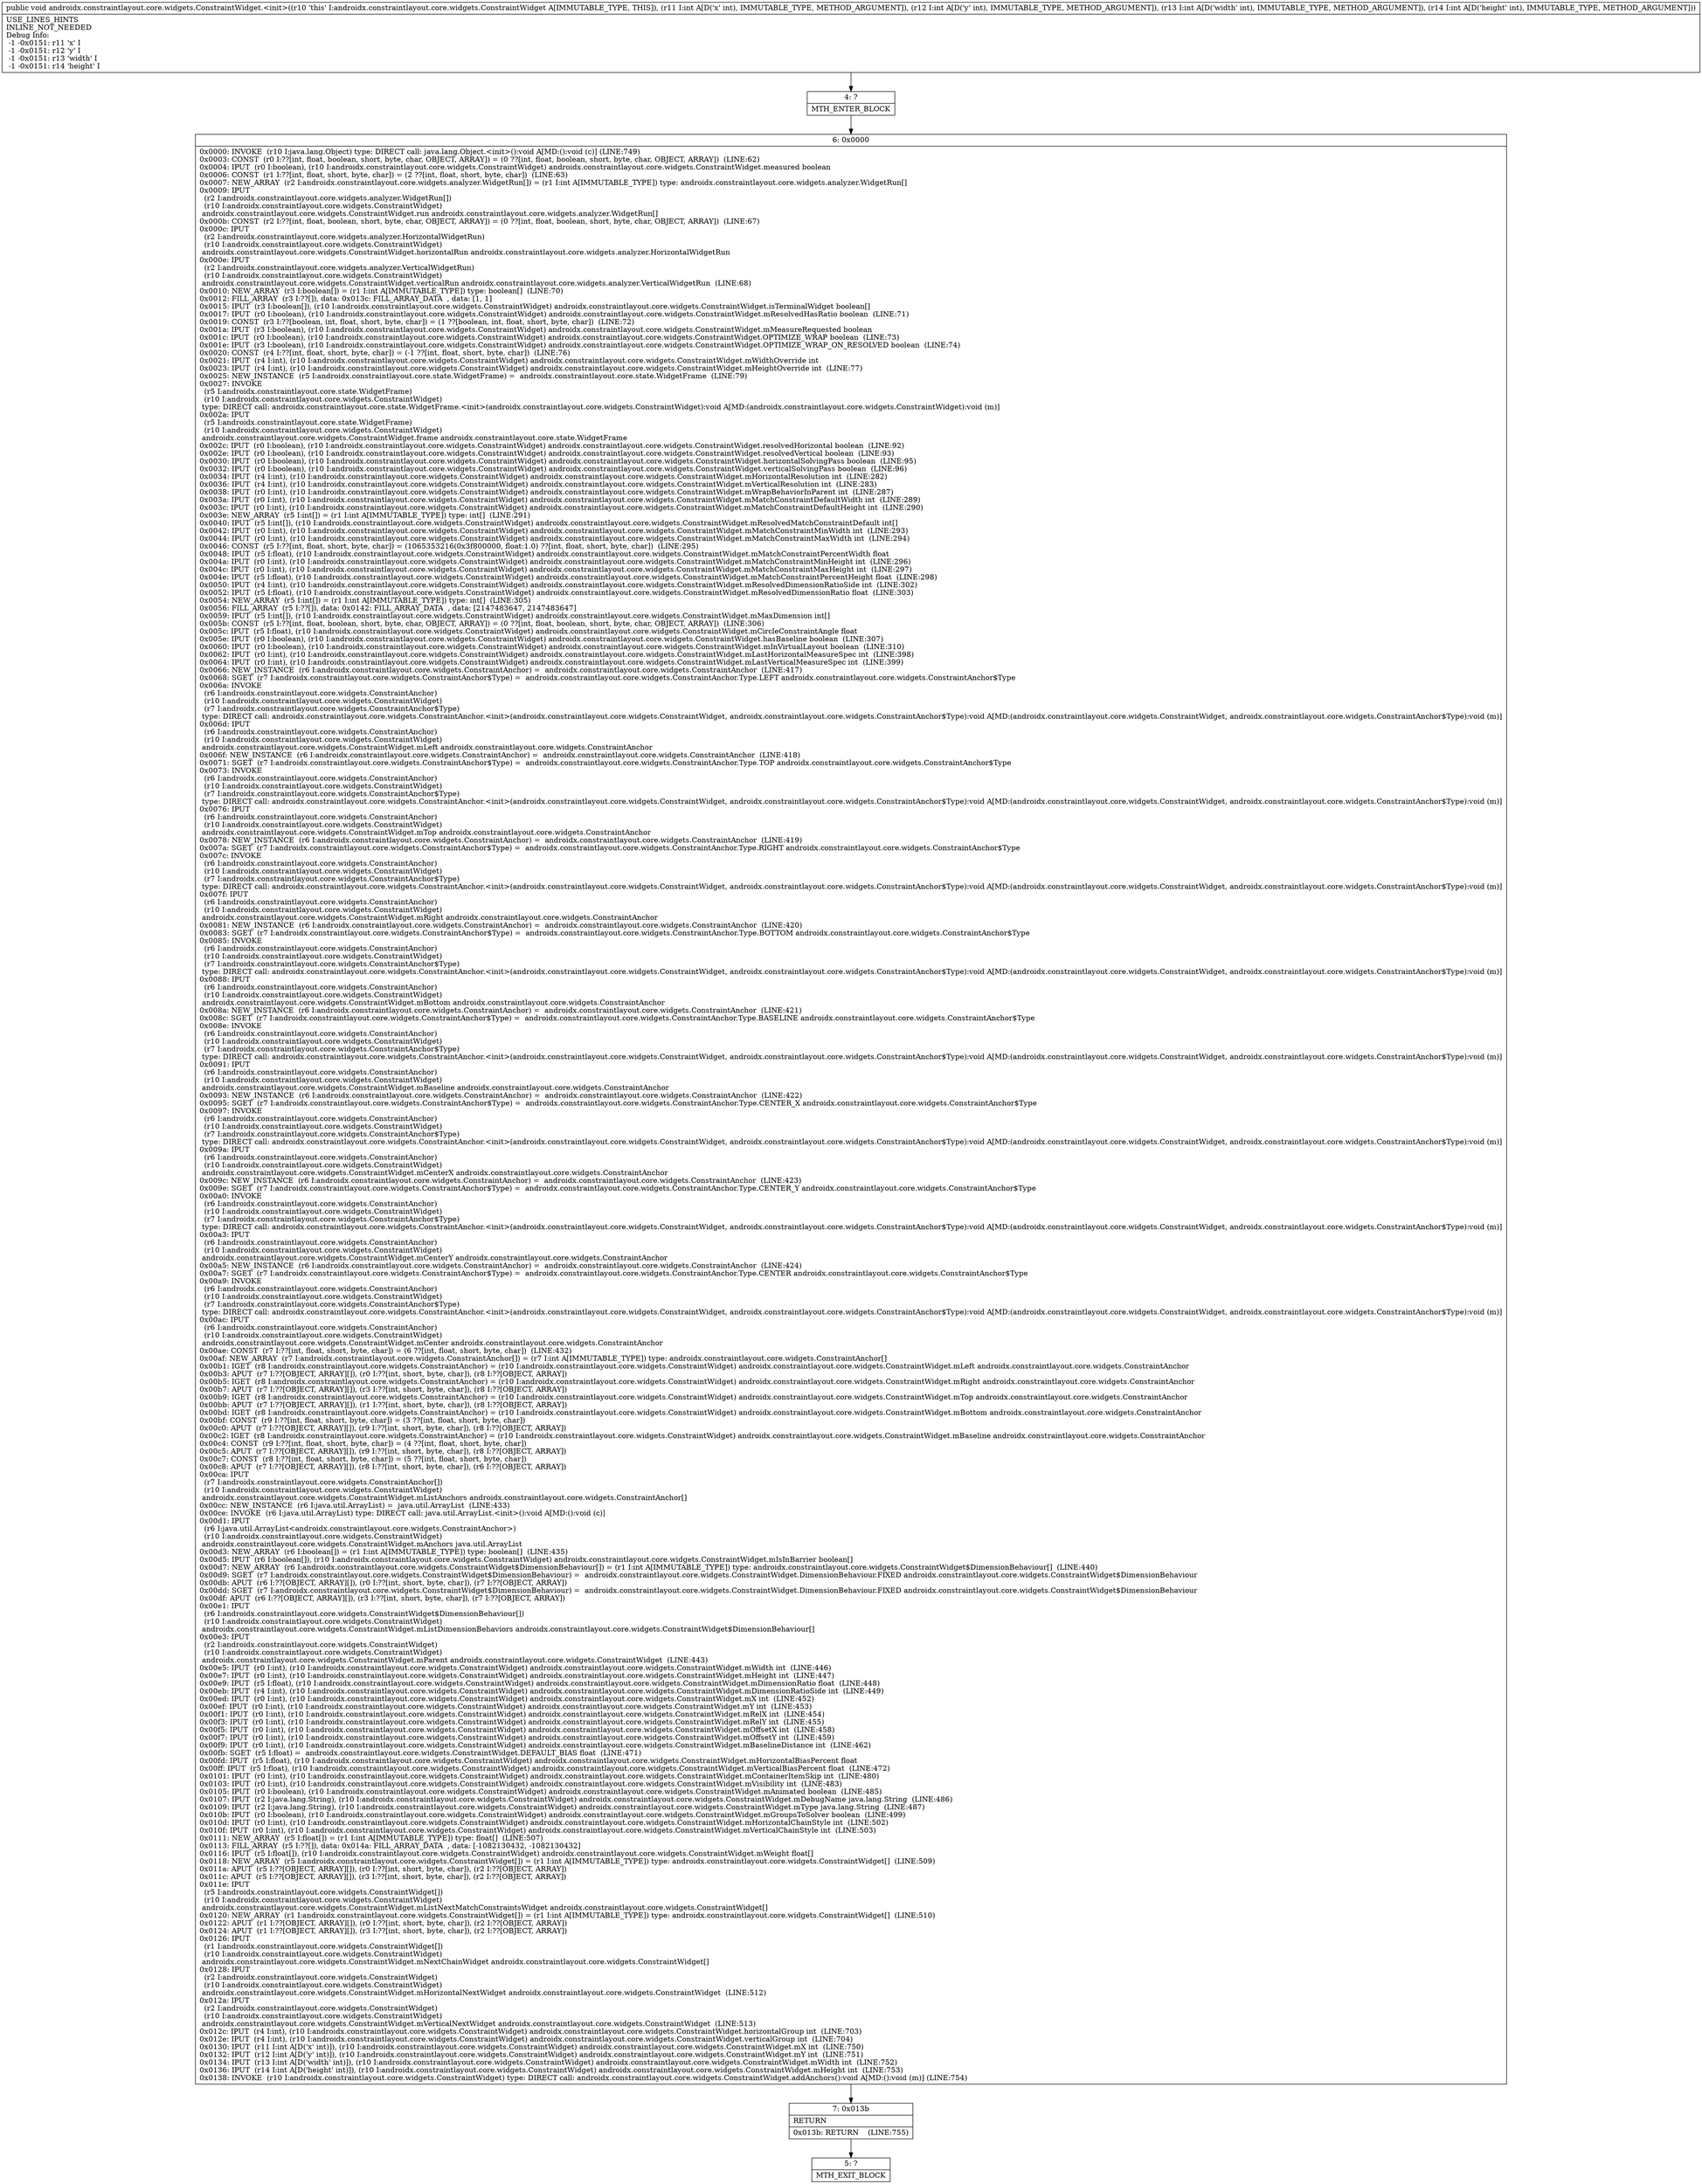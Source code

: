digraph "CFG forandroidx.constraintlayout.core.widgets.ConstraintWidget.\<init\>(IIII)V" {
Node_4 [shape=record,label="{4\:\ ?|MTH_ENTER_BLOCK\l}"];
Node_6 [shape=record,label="{6\:\ 0x0000|0x0000: INVOKE  (r10 I:java.lang.Object) type: DIRECT call: java.lang.Object.\<init\>():void A[MD:():void (c)] (LINE:749)\l0x0003: CONST  (r0 I:??[int, float, boolean, short, byte, char, OBJECT, ARRAY]) = (0 ??[int, float, boolean, short, byte, char, OBJECT, ARRAY])  (LINE:62)\l0x0004: IPUT  (r0 I:boolean), (r10 I:androidx.constraintlayout.core.widgets.ConstraintWidget) androidx.constraintlayout.core.widgets.ConstraintWidget.measured boolean \l0x0006: CONST  (r1 I:??[int, float, short, byte, char]) = (2 ??[int, float, short, byte, char])  (LINE:63)\l0x0007: NEW_ARRAY  (r2 I:androidx.constraintlayout.core.widgets.analyzer.WidgetRun[]) = (r1 I:int A[IMMUTABLE_TYPE]) type: androidx.constraintlayout.core.widgets.analyzer.WidgetRun[] \l0x0009: IPUT  \l  (r2 I:androidx.constraintlayout.core.widgets.analyzer.WidgetRun[])\l  (r10 I:androidx.constraintlayout.core.widgets.ConstraintWidget)\l androidx.constraintlayout.core.widgets.ConstraintWidget.run androidx.constraintlayout.core.widgets.analyzer.WidgetRun[] \l0x000b: CONST  (r2 I:??[int, float, boolean, short, byte, char, OBJECT, ARRAY]) = (0 ??[int, float, boolean, short, byte, char, OBJECT, ARRAY])  (LINE:67)\l0x000c: IPUT  \l  (r2 I:androidx.constraintlayout.core.widgets.analyzer.HorizontalWidgetRun)\l  (r10 I:androidx.constraintlayout.core.widgets.ConstraintWidget)\l androidx.constraintlayout.core.widgets.ConstraintWidget.horizontalRun androidx.constraintlayout.core.widgets.analyzer.HorizontalWidgetRun \l0x000e: IPUT  \l  (r2 I:androidx.constraintlayout.core.widgets.analyzer.VerticalWidgetRun)\l  (r10 I:androidx.constraintlayout.core.widgets.ConstraintWidget)\l androidx.constraintlayout.core.widgets.ConstraintWidget.verticalRun androidx.constraintlayout.core.widgets.analyzer.VerticalWidgetRun  (LINE:68)\l0x0010: NEW_ARRAY  (r3 I:boolean[]) = (r1 I:int A[IMMUTABLE_TYPE]) type: boolean[]  (LINE:70)\l0x0012: FILL_ARRAY  (r3 I:??[]), data: 0x013c: FILL_ARRAY_DATA  , data: [1, 1] \l0x0015: IPUT  (r3 I:boolean[]), (r10 I:androidx.constraintlayout.core.widgets.ConstraintWidget) androidx.constraintlayout.core.widgets.ConstraintWidget.isTerminalWidget boolean[] \l0x0017: IPUT  (r0 I:boolean), (r10 I:androidx.constraintlayout.core.widgets.ConstraintWidget) androidx.constraintlayout.core.widgets.ConstraintWidget.mResolvedHasRatio boolean  (LINE:71)\l0x0019: CONST  (r3 I:??[boolean, int, float, short, byte, char]) = (1 ??[boolean, int, float, short, byte, char])  (LINE:72)\l0x001a: IPUT  (r3 I:boolean), (r10 I:androidx.constraintlayout.core.widgets.ConstraintWidget) androidx.constraintlayout.core.widgets.ConstraintWidget.mMeasureRequested boolean \l0x001c: IPUT  (r0 I:boolean), (r10 I:androidx.constraintlayout.core.widgets.ConstraintWidget) androidx.constraintlayout.core.widgets.ConstraintWidget.OPTIMIZE_WRAP boolean  (LINE:73)\l0x001e: IPUT  (r3 I:boolean), (r10 I:androidx.constraintlayout.core.widgets.ConstraintWidget) androidx.constraintlayout.core.widgets.ConstraintWidget.OPTIMIZE_WRAP_ON_RESOLVED boolean  (LINE:74)\l0x0020: CONST  (r4 I:??[int, float, short, byte, char]) = (\-1 ??[int, float, short, byte, char])  (LINE:76)\l0x0021: IPUT  (r4 I:int), (r10 I:androidx.constraintlayout.core.widgets.ConstraintWidget) androidx.constraintlayout.core.widgets.ConstraintWidget.mWidthOverride int \l0x0023: IPUT  (r4 I:int), (r10 I:androidx.constraintlayout.core.widgets.ConstraintWidget) androidx.constraintlayout.core.widgets.ConstraintWidget.mHeightOverride int  (LINE:77)\l0x0025: NEW_INSTANCE  (r5 I:androidx.constraintlayout.core.state.WidgetFrame) =  androidx.constraintlayout.core.state.WidgetFrame  (LINE:79)\l0x0027: INVOKE  \l  (r5 I:androidx.constraintlayout.core.state.WidgetFrame)\l  (r10 I:androidx.constraintlayout.core.widgets.ConstraintWidget)\l type: DIRECT call: androidx.constraintlayout.core.state.WidgetFrame.\<init\>(androidx.constraintlayout.core.widgets.ConstraintWidget):void A[MD:(androidx.constraintlayout.core.widgets.ConstraintWidget):void (m)]\l0x002a: IPUT  \l  (r5 I:androidx.constraintlayout.core.state.WidgetFrame)\l  (r10 I:androidx.constraintlayout.core.widgets.ConstraintWidget)\l androidx.constraintlayout.core.widgets.ConstraintWidget.frame androidx.constraintlayout.core.state.WidgetFrame \l0x002c: IPUT  (r0 I:boolean), (r10 I:androidx.constraintlayout.core.widgets.ConstraintWidget) androidx.constraintlayout.core.widgets.ConstraintWidget.resolvedHorizontal boolean  (LINE:92)\l0x002e: IPUT  (r0 I:boolean), (r10 I:androidx.constraintlayout.core.widgets.ConstraintWidget) androidx.constraintlayout.core.widgets.ConstraintWidget.resolvedVertical boolean  (LINE:93)\l0x0030: IPUT  (r0 I:boolean), (r10 I:androidx.constraintlayout.core.widgets.ConstraintWidget) androidx.constraintlayout.core.widgets.ConstraintWidget.horizontalSolvingPass boolean  (LINE:95)\l0x0032: IPUT  (r0 I:boolean), (r10 I:androidx.constraintlayout.core.widgets.ConstraintWidget) androidx.constraintlayout.core.widgets.ConstraintWidget.verticalSolvingPass boolean  (LINE:96)\l0x0034: IPUT  (r4 I:int), (r10 I:androidx.constraintlayout.core.widgets.ConstraintWidget) androidx.constraintlayout.core.widgets.ConstraintWidget.mHorizontalResolution int  (LINE:282)\l0x0036: IPUT  (r4 I:int), (r10 I:androidx.constraintlayout.core.widgets.ConstraintWidget) androidx.constraintlayout.core.widgets.ConstraintWidget.mVerticalResolution int  (LINE:283)\l0x0038: IPUT  (r0 I:int), (r10 I:androidx.constraintlayout.core.widgets.ConstraintWidget) androidx.constraintlayout.core.widgets.ConstraintWidget.mWrapBehaviorInParent int  (LINE:287)\l0x003a: IPUT  (r0 I:int), (r10 I:androidx.constraintlayout.core.widgets.ConstraintWidget) androidx.constraintlayout.core.widgets.ConstraintWidget.mMatchConstraintDefaultWidth int  (LINE:289)\l0x003c: IPUT  (r0 I:int), (r10 I:androidx.constraintlayout.core.widgets.ConstraintWidget) androidx.constraintlayout.core.widgets.ConstraintWidget.mMatchConstraintDefaultHeight int  (LINE:290)\l0x003e: NEW_ARRAY  (r5 I:int[]) = (r1 I:int A[IMMUTABLE_TYPE]) type: int[]  (LINE:291)\l0x0040: IPUT  (r5 I:int[]), (r10 I:androidx.constraintlayout.core.widgets.ConstraintWidget) androidx.constraintlayout.core.widgets.ConstraintWidget.mResolvedMatchConstraintDefault int[] \l0x0042: IPUT  (r0 I:int), (r10 I:androidx.constraintlayout.core.widgets.ConstraintWidget) androidx.constraintlayout.core.widgets.ConstraintWidget.mMatchConstraintMinWidth int  (LINE:293)\l0x0044: IPUT  (r0 I:int), (r10 I:androidx.constraintlayout.core.widgets.ConstraintWidget) androidx.constraintlayout.core.widgets.ConstraintWidget.mMatchConstraintMaxWidth int  (LINE:294)\l0x0046: CONST  (r5 I:??[int, float, short, byte, char]) = (1065353216(0x3f800000, float:1.0) ??[int, float, short, byte, char])  (LINE:295)\l0x0048: IPUT  (r5 I:float), (r10 I:androidx.constraintlayout.core.widgets.ConstraintWidget) androidx.constraintlayout.core.widgets.ConstraintWidget.mMatchConstraintPercentWidth float \l0x004a: IPUT  (r0 I:int), (r10 I:androidx.constraintlayout.core.widgets.ConstraintWidget) androidx.constraintlayout.core.widgets.ConstraintWidget.mMatchConstraintMinHeight int  (LINE:296)\l0x004c: IPUT  (r0 I:int), (r10 I:androidx.constraintlayout.core.widgets.ConstraintWidget) androidx.constraintlayout.core.widgets.ConstraintWidget.mMatchConstraintMaxHeight int  (LINE:297)\l0x004e: IPUT  (r5 I:float), (r10 I:androidx.constraintlayout.core.widgets.ConstraintWidget) androidx.constraintlayout.core.widgets.ConstraintWidget.mMatchConstraintPercentHeight float  (LINE:298)\l0x0050: IPUT  (r4 I:int), (r10 I:androidx.constraintlayout.core.widgets.ConstraintWidget) androidx.constraintlayout.core.widgets.ConstraintWidget.mResolvedDimensionRatioSide int  (LINE:302)\l0x0052: IPUT  (r5 I:float), (r10 I:androidx.constraintlayout.core.widgets.ConstraintWidget) androidx.constraintlayout.core.widgets.ConstraintWidget.mResolvedDimensionRatio float  (LINE:303)\l0x0054: NEW_ARRAY  (r5 I:int[]) = (r1 I:int A[IMMUTABLE_TYPE]) type: int[]  (LINE:305)\l0x0056: FILL_ARRAY  (r5 I:??[]), data: 0x0142: FILL_ARRAY_DATA  , data: [2147483647, 2147483647] \l0x0059: IPUT  (r5 I:int[]), (r10 I:androidx.constraintlayout.core.widgets.ConstraintWidget) androidx.constraintlayout.core.widgets.ConstraintWidget.mMaxDimension int[] \l0x005b: CONST  (r5 I:??[int, float, boolean, short, byte, char, OBJECT, ARRAY]) = (0 ??[int, float, boolean, short, byte, char, OBJECT, ARRAY])  (LINE:306)\l0x005c: IPUT  (r5 I:float), (r10 I:androidx.constraintlayout.core.widgets.ConstraintWidget) androidx.constraintlayout.core.widgets.ConstraintWidget.mCircleConstraintAngle float \l0x005e: IPUT  (r0 I:boolean), (r10 I:androidx.constraintlayout.core.widgets.ConstraintWidget) androidx.constraintlayout.core.widgets.ConstraintWidget.hasBaseline boolean  (LINE:307)\l0x0060: IPUT  (r0 I:boolean), (r10 I:androidx.constraintlayout.core.widgets.ConstraintWidget) androidx.constraintlayout.core.widgets.ConstraintWidget.mInVirtualLayout boolean  (LINE:310)\l0x0062: IPUT  (r0 I:int), (r10 I:androidx.constraintlayout.core.widgets.ConstraintWidget) androidx.constraintlayout.core.widgets.ConstraintWidget.mLastHorizontalMeasureSpec int  (LINE:398)\l0x0064: IPUT  (r0 I:int), (r10 I:androidx.constraintlayout.core.widgets.ConstraintWidget) androidx.constraintlayout.core.widgets.ConstraintWidget.mLastVerticalMeasureSpec int  (LINE:399)\l0x0066: NEW_INSTANCE  (r6 I:androidx.constraintlayout.core.widgets.ConstraintAnchor) =  androidx.constraintlayout.core.widgets.ConstraintAnchor  (LINE:417)\l0x0068: SGET  (r7 I:androidx.constraintlayout.core.widgets.ConstraintAnchor$Type) =  androidx.constraintlayout.core.widgets.ConstraintAnchor.Type.LEFT androidx.constraintlayout.core.widgets.ConstraintAnchor$Type \l0x006a: INVOKE  \l  (r6 I:androidx.constraintlayout.core.widgets.ConstraintAnchor)\l  (r10 I:androidx.constraintlayout.core.widgets.ConstraintWidget)\l  (r7 I:androidx.constraintlayout.core.widgets.ConstraintAnchor$Type)\l type: DIRECT call: androidx.constraintlayout.core.widgets.ConstraintAnchor.\<init\>(androidx.constraintlayout.core.widgets.ConstraintWidget, androidx.constraintlayout.core.widgets.ConstraintAnchor$Type):void A[MD:(androidx.constraintlayout.core.widgets.ConstraintWidget, androidx.constraintlayout.core.widgets.ConstraintAnchor$Type):void (m)]\l0x006d: IPUT  \l  (r6 I:androidx.constraintlayout.core.widgets.ConstraintAnchor)\l  (r10 I:androidx.constraintlayout.core.widgets.ConstraintWidget)\l androidx.constraintlayout.core.widgets.ConstraintWidget.mLeft androidx.constraintlayout.core.widgets.ConstraintAnchor \l0x006f: NEW_INSTANCE  (r6 I:androidx.constraintlayout.core.widgets.ConstraintAnchor) =  androidx.constraintlayout.core.widgets.ConstraintAnchor  (LINE:418)\l0x0071: SGET  (r7 I:androidx.constraintlayout.core.widgets.ConstraintAnchor$Type) =  androidx.constraintlayout.core.widgets.ConstraintAnchor.Type.TOP androidx.constraintlayout.core.widgets.ConstraintAnchor$Type \l0x0073: INVOKE  \l  (r6 I:androidx.constraintlayout.core.widgets.ConstraintAnchor)\l  (r10 I:androidx.constraintlayout.core.widgets.ConstraintWidget)\l  (r7 I:androidx.constraintlayout.core.widgets.ConstraintAnchor$Type)\l type: DIRECT call: androidx.constraintlayout.core.widgets.ConstraintAnchor.\<init\>(androidx.constraintlayout.core.widgets.ConstraintWidget, androidx.constraintlayout.core.widgets.ConstraintAnchor$Type):void A[MD:(androidx.constraintlayout.core.widgets.ConstraintWidget, androidx.constraintlayout.core.widgets.ConstraintAnchor$Type):void (m)]\l0x0076: IPUT  \l  (r6 I:androidx.constraintlayout.core.widgets.ConstraintAnchor)\l  (r10 I:androidx.constraintlayout.core.widgets.ConstraintWidget)\l androidx.constraintlayout.core.widgets.ConstraintWidget.mTop androidx.constraintlayout.core.widgets.ConstraintAnchor \l0x0078: NEW_INSTANCE  (r6 I:androidx.constraintlayout.core.widgets.ConstraintAnchor) =  androidx.constraintlayout.core.widgets.ConstraintAnchor  (LINE:419)\l0x007a: SGET  (r7 I:androidx.constraintlayout.core.widgets.ConstraintAnchor$Type) =  androidx.constraintlayout.core.widgets.ConstraintAnchor.Type.RIGHT androidx.constraintlayout.core.widgets.ConstraintAnchor$Type \l0x007c: INVOKE  \l  (r6 I:androidx.constraintlayout.core.widgets.ConstraintAnchor)\l  (r10 I:androidx.constraintlayout.core.widgets.ConstraintWidget)\l  (r7 I:androidx.constraintlayout.core.widgets.ConstraintAnchor$Type)\l type: DIRECT call: androidx.constraintlayout.core.widgets.ConstraintAnchor.\<init\>(androidx.constraintlayout.core.widgets.ConstraintWidget, androidx.constraintlayout.core.widgets.ConstraintAnchor$Type):void A[MD:(androidx.constraintlayout.core.widgets.ConstraintWidget, androidx.constraintlayout.core.widgets.ConstraintAnchor$Type):void (m)]\l0x007f: IPUT  \l  (r6 I:androidx.constraintlayout.core.widgets.ConstraintAnchor)\l  (r10 I:androidx.constraintlayout.core.widgets.ConstraintWidget)\l androidx.constraintlayout.core.widgets.ConstraintWidget.mRight androidx.constraintlayout.core.widgets.ConstraintAnchor \l0x0081: NEW_INSTANCE  (r6 I:androidx.constraintlayout.core.widgets.ConstraintAnchor) =  androidx.constraintlayout.core.widgets.ConstraintAnchor  (LINE:420)\l0x0083: SGET  (r7 I:androidx.constraintlayout.core.widgets.ConstraintAnchor$Type) =  androidx.constraintlayout.core.widgets.ConstraintAnchor.Type.BOTTOM androidx.constraintlayout.core.widgets.ConstraintAnchor$Type \l0x0085: INVOKE  \l  (r6 I:androidx.constraintlayout.core.widgets.ConstraintAnchor)\l  (r10 I:androidx.constraintlayout.core.widgets.ConstraintWidget)\l  (r7 I:androidx.constraintlayout.core.widgets.ConstraintAnchor$Type)\l type: DIRECT call: androidx.constraintlayout.core.widgets.ConstraintAnchor.\<init\>(androidx.constraintlayout.core.widgets.ConstraintWidget, androidx.constraintlayout.core.widgets.ConstraintAnchor$Type):void A[MD:(androidx.constraintlayout.core.widgets.ConstraintWidget, androidx.constraintlayout.core.widgets.ConstraintAnchor$Type):void (m)]\l0x0088: IPUT  \l  (r6 I:androidx.constraintlayout.core.widgets.ConstraintAnchor)\l  (r10 I:androidx.constraintlayout.core.widgets.ConstraintWidget)\l androidx.constraintlayout.core.widgets.ConstraintWidget.mBottom androidx.constraintlayout.core.widgets.ConstraintAnchor \l0x008a: NEW_INSTANCE  (r6 I:androidx.constraintlayout.core.widgets.ConstraintAnchor) =  androidx.constraintlayout.core.widgets.ConstraintAnchor  (LINE:421)\l0x008c: SGET  (r7 I:androidx.constraintlayout.core.widgets.ConstraintAnchor$Type) =  androidx.constraintlayout.core.widgets.ConstraintAnchor.Type.BASELINE androidx.constraintlayout.core.widgets.ConstraintAnchor$Type \l0x008e: INVOKE  \l  (r6 I:androidx.constraintlayout.core.widgets.ConstraintAnchor)\l  (r10 I:androidx.constraintlayout.core.widgets.ConstraintWidget)\l  (r7 I:androidx.constraintlayout.core.widgets.ConstraintAnchor$Type)\l type: DIRECT call: androidx.constraintlayout.core.widgets.ConstraintAnchor.\<init\>(androidx.constraintlayout.core.widgets.ConstraintWidget, androidx.constraintlayout.core.widgets.ConstraintAnchor$Type):void A[MD:(androidx.constraintlayout.core.widgets.ConstraintWidget, androidx.constraintlayout.core.widgets.ConstraintAnchor$Type):void (m)]\l0x0091: IPUT  \l  (r6 I:androidx.constraintlayout.core.widgets.ConstraintAnchor)\l  (r10 I:androidx.constraintlayout.core.widgets.ConstraintWidget)\l androidx.constraintlayout.core.widgets.ConstraintWidget.mBaseline androidx.constraintlayout.core.widgets.ConstraintAnchor \l0x0093: NEW_INSTANCE  (r6 I:androidx.constraintlayout.core.widgets.ConstraintAnchor) =  androidx.constraintlayout.core.widgets.ConstraintAnchor  (LINE:422)\l0x0095: SGET  (r7 I:androidx.constraintlayout.core.widgets.ConstraintAnchor$Type) =  androidx.constraintlayout.core.widgets.ConstraintAnchor.Type.CENTER_X androidx.constraintlayout.core.widgets.ConstraintAnchor$Type \l0x0097: INVOKE  \l  (r6 I:androidx.constraintlayout.core.widgets.ConstraintAnchor)\l  (r10 I:androidx.constraintlayout.core.widgets.ConstraintWidget)\l  (r7 I:androidx.constraintlayout.core.widgets.ConstraintAnchor$Type)\l type: DIRECT call: androidx.constraintlayout.core.widgets.ConstraintAnchor.\<init\>(androidx.constraintlayout.core.widgets.ConstraintWidget, androidx.constraintlayout.core.widgets.ConstraintAnchor$Type):void A[MD:(androidx.constraintlayout.core.widgets.ConstraintWidget, androidx.constraintlayout.core.widgets.ConstraintAnchor$Type):void (m)]\l0x009a: IPUT  \l  (r6 I:androidx.constraintlayout.core.widgets.ConstraintAnchor)\l  (r10 I:androidx.constraintlayout.core.widgets.ConstraintWidget)\l androidx.constraintlayout.core.widgets.ConstraintWidget.mCenterX androidx.constraintlayout.core.widgets.ConstraintAnchor \l0x009c: NEW_INSTANCE  (r6 I:androidx.constraintlayout.core.widgets.ConstraintAnchor) =  androidx.constraintlayout.core.widgets.ConstraintAnchor  (LINE:423)\l0x009e: SGET  (r7 I:androidx.constraintlayout.core.widgets.ConstraintAnchor$Type) =  androidx.constraintlayout.core.widgets.ConstraintAnchor.Type.CENTER_Y androidx.constraintlayout.core.widgets.ConstraintAnchor$Type \l0x00a0: INVOKE  \l  (r6 I:androidx.constraintlayout.core.widgets.ConstraintAnchor)\l  (r10 I:androidx.constraintlayout.core.widgets.ConstraintWidget)\l  (r7 I:androidx.constraintlayout.core.widgets.ConstraintAnchor$Type)\l type: DIRECT call: androidx.constraintlayout.core.widgets.ConstraintAnchor.\<init\>(androidx.constraintlayout.core.widgets.ConstraintWidget, androidx.constraintlayout.core.widgets.ConstraintAnchor$Type):void A[MD:(androidx.constraintlayout.core.widgets.ConstraintWidget, androidx.constraintlayout.core.widgets.ConstraintAnchor$Type):void (m)]\l0x00a3: IPUT  \l  (r6 I:androidx.constraintlayout.core.widgets.ConstraintAnchor)\l  (r10 I:androidx.constraintlayout.core.widgets.ConstraintWidget)\l androidx.constraintlayout.core.widgets.ConstraintWidget.mCenterY androidx.constraintlayout.core.widgets.ConstraintAnchor \l0x00a5: NEW_INSTANCE  (r6 I:androidx.constraintlayout.core.widgets.ConstraintAnchor) =  androidx.constraintlayout.core.widgets.ConstraintAnchor  (LINE:424)\l0x00a7: SGET  (r7 I:androidx.constraintlayout.core.widgets.ConstraintAnchor$Type) =  androidx.constraintlayout.core.widgets.ConstraintAnchor.Type.CENTER androidx.constraintlayout.core.widgets.ConstraintAnchor$Type \l0x00a9: INVOKE  \l  (r6 I:androidx.constraintlayout.core.widgets.ConstraintAnchor)\l  (r10 I:androidx.constraintlayout.core.widgets.ConstraintWidget)\l  (r7 I:androidx.constraintlayout.core.widgets.ConstraintAnchor$Type)\l type: DIRECT call: androidx.constraintlayout.core.widgets.ConstraintAnchor.\<init\>(androidx.constraintlayout.core.widgets.ConstraintWidget, androidx.constraintlayout.core.widgets.ConstraintAnchor$Type):void A[MD:(androidx.constraintlayout.core.widgets.ConstraintWidget, androidx.constraintlayout.core.widgets.ConstraintAnchor$Type):void (m)]\l0x00ac: IPUT  \l  (r6 I:androidx.constraintlayout.core.widgets.ConstraintAnchor)\l  (r10 I:androidx.constraintlayout.core.widgets.ConstraintWidget)\l androidx.constraintlayout.core.widgets.ConstraintWidget.mCenter androidx.constraintlayout.core.widgets.ConstraintAnchor \l0x00ae: CONST  (r7 I:??[int, float, short, byte, char]) = (6 ??[int, float, short, byte, char])  (LINE:432)\l0x00af: NEW_ARRAY  (r7 I:androidx.constraintlayout.core.widgets.ConstraintAnchor[]) = (r7 I:int A[IMMUTABLE_TYPE]) type: androidx.constraintlayout.core.widgets.ConstraintAnchor[] \l0x00b1: IGET  (r8 I:androidx.constraintlayout.core.widgets.ConstraintAnchor) = (r10 I:androidx.constraintlayout.core.widgets.ConstraintWidget) androidx.constraintlayout.core.widgets.ConstraintWidget.mLeft androidx.constraintlayout.core.widgets.ConstraintAnchor \l0x00b3: APUT  (r7 I:??[OBJECT, ARRAY][]), (r0 I:??[int, short, byte, char]), (r8 I:??[OBJECT, ARRAY]) \l0x00b5: IGET  (r8 I:androidx.constraintlayout.core.widgets.ConstraintAnchor) = (r10 I:androidx.constraintlayout.core.widgets.ConstraintWidget) androidx.constraintlayout.core.widgets.ConstraintWidget.mRight androidx.constraintlayout.core.widgets.ConstraintAnchor \l0x00b7: APUT  (r7 I:??[OBJECT, ARRAY][]), (r3 I:??[int, short, byte, char]), (r8 I:??[OBJECT, ARRAY]) \l0x00b9: IGET  (r8 I:androidx.constraintlayout.core.widgets.ConstraintAnchor) = (r10 I:androidx.constraintlayout.core.widgets.ConstraintWidget) androidx.constraintlayout.core.widgets.ConstraintWidget.mTop androidx.constraintlayout.core.widgets.ConstraintAnchor \l0x00bb: APUT  (r7 I:??[OBJECT, ARRAY][]), (r1 I:??[int, short, byte, char]), (r8 I:??[OBJECT, ARRAY]) \l0x00bd: IGET  (r8 I:androidx.constraintlayout.core.widgets.ConstraintAnchor) = (r10 I:androidx.constraintlayout.core.widgets.ConstraintWidget) androidx.constraintlayout.core.widgets.ConstraintWidget.mBottom androidx.constraintlayout.core.widgets.ConstraintAnchor \l0x00bf: CONST  (r9 I:??[int, float, short, byte, char]) = (3 ??[int, float, short, byte, char]) \l0x00c0: APUT  (r7 I:??[OBJECT, ARRAY][]), (r9 I:??[int, short, byte, char]), (r8 I:??[OBJECT, ARRAY]) \l0x00c2: IGET  (r8 I:androidx.constraintlayout.core.widgets.ConstraintAnchor) = (r10 I:androidx.constraintlayout.core.widgets.ConstraintWidget) androidx.constraintlayout.core.widgets.ConstraintWidget.mBaseline androidx.constraintlayout.core.widgets.ConstraintAnchor \l0x00c4: CONST  (r9 I:??[int, float, short, byte, char]) = (4 ??[int, float, short, byte, char]) \l0x00c5: APUT  (r7 I:??[OBJECT, ARRAY][]), (r9 I:??[int, short, byte, char]), (r8 I:??[OBJECT, ARRAY]) \l0x00c7: CONST  (r8 I:??[int, float, short, byte, char]) = (5 ??[int, float, short, byte, char]) \l0x00c8: APUT  (r7 I:??[OBJECT, ARRAY][]), (r8 I:??[int, short, byte, char]), (r6 I:??[OBJECT, ARRAY]) \l0x00ca: IPUT  \l  (r7 I:androidx.constraintlayout.core.widgets.ConstraintAnchor[])\l  (r10 I:androidx.constraintlayout.core.widgets.ConstraintWidget)\l androidx.constraintlayout.core.widgets.ConstraintWidget.mListAnchors androidx.constraintlayout.core.widgets.ConstraintAnchor[] \l0x00cc: NEW_INSTANCE  (r6 I:java.util.ArrayList) =  java.util.ArrayList  (LINE:433)\l0x00ce: INVOKE  (r6 I:java.util.ArrayList) type: DIRECT call: java.util.ArrayList.\<init\>():void A[MD:():void (c)]\l0x00d1: IPUT  \l  (r6 I:java.util.ArrayList\<androidx.constraintlayout.core.widgets.ConstraintAnchor\>)\l  (r10 I:androidx.constraintlayout.core.widgets.ConstraintWidget)\l androidx.constraintlayout.core.widgets.ConstraintWidget.mAnchors java.util.ArrayList \l0x00d3: NEW_ARRAY  (r6 I:boolean[]) = (r1 I:int A[IMMUTABLE_TYPE]) type: boolean[]  (LINE:435)\l0x00d5: IPUT  (r6 I:boolean[]), (r10 I:androidx.constraintlayout.core.widgets.ConstraintWidget) androidx.constraintlayout.core.widgets.ConstraintWidget.mIsInBarrier boolean[] \l0x00d7: NEW_ARRAY  (r6 I:androidx.constraintlayout.core.widgets.ConstraintWidget$DimensionBehaviour[]) = (r1 I:int A[IMMUTABLE_TYPE]) type: androidx.constraintlayout.core.widgets.ConstraintWidget$DimensionBehaviour[]  (LINE:440)\l0x00d9: SGET  (r7 I:androidx.constraintlayout.core.widgets.ConstraintWidget$DimensionBehaviour) =  androidx.constraintlayout.core.widgets.ConstraintWidget.DimensionBehaviour.FIXED androidx.constraintlayout.core.widgets.ConstraintWidget$DimensionBehaviour \l0x00db: APUT  (r6 I:??[OBJECT, ARRAY][]), (r0 I:??[int, short, byte, char]), (r7 I:??[OBJECT, ARRAY]) \l0x00dd: SGET  (r7 I:androidx.constraintlayout.core.widgets.ConstraintWidget$DimensionBehaviour) =  androidx.constraintlayout.core.widgets.ConstraintWidget.DimensionBehaviour.FIXED androidx.constraintlayout.core.widgets.ConstraintWidget$DimensionBehaviour \l0x00df: APUT  (r6 I:??[OBJECT, ARRAY][]), (r3 I:??[int, short, byte, char]), (r7 I:??[OBJECT, ARRAY]) \l0x00e1: IPUT  \l  (r6 I:androidx.constraintlayout.core.widgets.ConstraintWidget$DimensionBehaviour[])\l  (r10 I:androidx.constraintlayout.core.widgets.ConstraintWidget)\l androidx.constraintlayout.core.widgets.ConstraintWidget.mListDimensionBehaviors androidx.constraintlayout.core.widgets.ConstraintWidget$DimensionBehaviour[] \l0x00e3: IPUT  \l  (r2 I:androidx.constraintlayout.core.widgets.ConstraintWidget)\l  (r10 I:androidx.constraintlayout.core.widgets.ConstraintWidget)\l androidx.constraintlayout.core.widgets.ConstraintWidget.mParent androidx.constraintlayout.core.widgets.ConstraintWidget  (LINE:443)\l0x00e5: IPUT  (r0 I:int), (r10 I:androidx.constraintlayout.core.widgets.ConstraintWidget) androidx.constraintlayout.core.widgets.ConstraintWidget.mWidth int  (LINE:446)\l0x00e7: IPUT  (r0 I:int), (r10 I:androidx.constraintlayout.core.widgets.ConstraintWidget) androidx.constraintlayout.core.widgets.ConstraintWidget.mHeight int  (LINE:447)\l0x00e9: IPUT  (r5 I:float), (r10 I:androidx.constraintlayout.core.widgets.ConstraintWidget) androidx.constraintlayout.core.widgets.ConstraintWidget.mDimensionRatio float  (LINE:448)\l0x00eb: IPUT  (r4 I:int), (r10 I:androidx.constraintlayout.core.widgets.ConstraintWidget) androidx.constraintlayout.core.widgets.ConstraintWidget.mDimensionRatioSide int  (LINE:449)\l0x00ed: IPUT  (r0 I:int), (r10 I:androidx.constraintlayout.core.widgets.ConstraintWidget) androidx.constraintlayout.core.widgets.ConstraintWidget.mX int  (LINE:452)\l0x00ef: IPUT  (r0 I:int), (r10 I:androidx.constraintlayout.core.widgets.ConstraintWidget) androidx.constraintlayout.core.widgets.ConstraintWidget.mY int  (LINE:453)\l0x00f1: IPUT  (r0 I:int), (r10 I:androidx.constraintlayout.core.widgets.ConstraintWidget) androidx.constraintlayout.core.widgets.ConstraintWidget.mRelX int  (LINE:454)\l0x00f3: IPUT  (r0 I:int), (r10 I:androidx.constraintlayout.core.widgets.ConstraintWidget) androidx.constraintlayout.core.widgets.ConstraintWidget.mRelY int  (LINE:455)\l0x00f5: IPUT  (r0 I:int), (r10 I:androidx.constraintlayout.core.widgets.ConstraintWidget) androidx.constraintlayout.core.widgets.ConstraintWidget.mOffsetX int  (LINE:458)\l0x00f7: IPUT  (r0 I:int), (r10 I:androidx.constraintlayout.core.widgets.ConstraintWidget) androidx.constraintlayout.core.widgets.ConstraintWidget.mOffsetY int  (LINE:459)\l0x00f9: IPUT  (r0 I:int), (r10 I:androidx.constraintlayout.core.widgets.ConstraintWidget) androidx.constraintlayout.core.widgets.ConstraintWidget.mBaselineDistance int  (LINE:462)\l0x00fb: SGET  (r5 I:float) =  androidx.constraintlayout.core.widgets.ConstraintWidget.DEFAULT_BIAS float  (LINE:471)\l0x00fd: IPUT  (r5 I:float), (r10 I:androidx.constraintlayout.core.widgets.ConstraintWidget) androidx.constraintlayout.core.widgets.ConstraintWidget.mHorizontalBiasPercent float \l0x00ff: IPUT  (r5 I:float), (r10 I:androidx.constraintlayout.core.widgets.ConstraintWidget) androidx.constraintlayout.core.widgets.ConstraintWidget.mVerticalBiasPercent float  (LINE:472)\l0x0101: IPUT  (r0 I:int), (r10 I:androidx.constraintlayout.core.widgets.ConstraintWidget) androidx.constraintlayout.core.widgets.ConstraintWidget.mContainerItemSkip int  (LINE:480)\l0x0103: IPUT  (r0 I:int), (r10 I:androidx.constraintlayout.core.widgets.ConstraintWidget) androidx.constraintlayout.core.widgets.ConstraintWidget.mVisibility int  (LINE:483)\l0x0105: IPUT  (r0 I:boolean), (r10 I:androidx.constraintlayout.core.widgets.ConstraintWidget) androidx.constraintlayout.core.widgets.ConstraintWidget.mAnimated boolean  (LINE:485)\l0x0107: IPUT  (r2 I:java.lang.String), (r10 I:androidx.constraintlayout.core.widgets.ConstraintWidget) androidx.constraintlayout.core.widgets.ConstraintWidget.mDebugName java.lang.String  (LINE:486)\l0x0109: IPUT  (r2 I:java.lang.String), (r10 I:androidx.constraintlayout.core.widgets.ConstraintWidget) androidx.constraintlayout.core.widgets.ConstraintWidget.mType java.lang.String  (LINE:487)\l0x010b: IPUT  (r0 I:boolean), (r10 I:androidx.constraintlayout.core.widgets.ConstraintWidget) androidx.constraintlayout.core.widgets.ConstraintWidget.mGroupsToSolver boolean  (LINE:499)\l0x010d: IPUT  (r0 I:int), (r10 I:androidx.constraintlayout.core.widgets.ConstraintWidget) androidx.constraintlayout.core.widgets.ConstraintWidget.mHorizontalChainStyle int  (LINE:502)\l0x010f: IPUT  (r0 I:int), (r10 I:androidx.constraintlayout.core.widgets.ConstraintWidget) androidx.constraintlayout.core.widgets.ConstraintWidget.mVerticalChainStyle int  (LINE:503)\l0x0111: NEW_ARRAY  (r5 I:float[]) = (r1 I:int A[IMMUTABLE_TYPE]) type: float[]  (LINE:507)\l0x0113: FILL_ARRAY  (r5 I:??[]), data: 0x014a: FILL_ARRAY_DATA  , data: [\-1082130432, \-1082130432] \l0x0116: IPUT  (r5 I:float[]), (r10 I:androidx.constraintlayout.core.widgets.ConstraintWidget) androidx.constraintlayout.core.widgets.ConstraintWidget.mWeight float[] \l0x0118: NEW_ARRAY  (r5 I:androidx.constraintlayout.core.widgets.ConstraintWidget[]) = (r1 I:int A[IMMUTABLE_TYPE]) type: androidx.constraintlayout.core.widgets.ConstraintWidget[]  (LINE:509)\l0x011a: APUT  (r5 I:??[OBJECT, ARRAY][]), (r0 I:??[int, short, byte, char]), (r2 I:??[OBJECT, ARRAY]) \l0x011c: APUT  (r5 I:??[OBJECT, ARRAY][]), (r3 I:??[int, short, byte, char]), (r2 I:??[OBJECT, ARRAY]) \l0x011e: IPUT  \l  (r5 I:androidx.constraintlayout.core.widgets.ConstraintWidget[])\l  (r10 I:androidx.constraintlayout.core.widgets.ConstraintWidget)\l androidx.constraintlayout.core.widgets.ConstraintWidget.mListNextMatchConstraintsWidget androidx.constraintlayout.core.widgets.ConstraintWidget[] \l0x0120: NEW_ARRAY  (r1 I:androidx.constraintlayout.core.widgets.ConstraintWidget[]) = (r1 I:int A[IMMUTABLE_TYPE]) type: androidx.constraintlayout.core.widgets.ConstraintWidget[]  (LINE:510)\l0x0122: APUT  (r1 I:??[OBJECT, ARRAY][]), (r0 I:??[int, short, byte, char]), (r2 I:??[OBJECT, ARRAY]) \l0x0124: APUT  (r1 I:??[OBJECT, ARRAY][]), (r3 I:??[int, short, byte, char]), (r2 I:??[OBJECT, ARRAY]) \l0x0126: IPUT  \l  (r1 I:androidx.constraintlayout.core.widgets.ConstraintWidget[])\l  (r10 I:androidx.constraintlayout.core.widgets.ConstraintWidget)\l androidx.constraintlayout.core.widgets.ConstraintWidget.mNextChainWidget androidx.constraintlayout.core.widgets.ConstraintWidget[] \l0x0128: IPUT  \l  (r2 I:androidx.constraintlayout.core.widgets.ConstraintWidget)\l  (r10 I:androidx.constraintlayout.core.widgets.ConstraintWidget)\l androidx.constraintlayout.core.widgets.ConstraintWidget.mHorizontalNextWidget androidx.constraintlayout.core.widgets.ConstraintWidget  (LINE:512)\l0x012a: IPUT  \l  (r2 I:androidx.constraintlayout.core.widgets.ConstraintWidget)\l  (r10 I:androidx.constraintlayout.core.widgets.ConstraintWidget)\l androidx.constraintlayout.core.widgets.ConstraintWidget.mVerticalNextWidget androidx.constraintlayout.core.widgets.ConstraintWidget  (LINE:513)\l0x012c: IPUT  (r4 I:int), (r10 I:androidx.constraintlayout.core.widgets.ConstraintWidget) androidx.constraintlayout.core.widgets.ConstraintWidget.horizontalGroup int  (LINE:703)\l0x012e: IPUT  (r4 I:int), (r10 I:androidx.constraintlayout.core.widgets.ConstraintWidget) androidx.constraintlayout.core.widgets.ConstraintWidget.verticalGroup int  (LINE:704)\l0x0130: IPUT  (r11 I:int A[D('x' int)]), (r10 I:androidx.constraintlayout.core.widgets.ConstraintWidget) androidx.constraintlayout.core.widgets.ConstraintWidget.mX int  (LINE:750)\l0x0132: IPUT  (r12 I:int A[D('y' int)]), (r10 I:androidx.constraintlayout.core.widgets.ConstraintWidget) androidx.constraintlayout.core.widgets.ConstraintWidget.mY int  (LINE:751)\l0x0134: IPUT  (r13 I:int A[D('width' int)]), (r10 I:androidx.constraintlayout.core.widgets.ConstraintWidget) androidx.constraintlayout.core.widgets.ConstraintWidget.mWidth int  (LINE:752)\l0x0136: IPUT  (r14 I:int A[D('height' int)]), (r10 I:androidx.constraintlayout.core.widgets.ConstraintWidget) androidx.constraintlayout.core.widgets.ConstraintWidget.mHeight int  (LINE:753)\l0x0138: INVOKE  (r10 I:androidx.constraintlayout.core.widgets.ConstraintWidget) type: DIRECT call: androidx.constraintlayout.core.widgets.ConstraintWidget.addAnchors():void A[MD:():void (m)] (LINE:754)\l}"];
Node_7 [shape=record,label="{7\:\ 0x013b|RETURN\l|0x013b: RETURN    (LINE:755)\l}"];
Node_5 [shape=record,label="{5\:\ ?|MTH_EXIT_BLOCK\l}"];
MethodNode[shape=record,label="{public void androidx.constraintlayout.core.widgets.ConstraintWidget.\<init\>((r10 'this' I:androidx.constraintlayout.core.widgets.ConstraintWidget A[IMMUTABLE_TYPE, THIS]), (r11 I:int A[D('x' int), IMMUTABLE_TYPE, METHOD_ARGUMENT]), (r12 I:int A[D('y' int), IMMUTABLE_TYPE, METHOD_ARGUMENT]), (r13 I:int A[D('width' int), IMMUTABLE_TYPE, METHOD_ARGUMENT]), (r14 I:int A[D('height' int), IMMUTABLE_TYPE, METHOD_ARGUMENT]))  | USE_LINES_HINTS\lINLINE_NOT_NEEDED\lDebug Info:\l  \-1 \-0x0151: r11 'x' I\l  \-1 \-0x0151: r12 'y' I\l  \-1 \-0x0151: r13 'width' I\l  \-1 \-0x0151: r14 'height' I\l}"];
MethodNode -> Node_4;Node_4 -> Node_6;
Node_6 -> Node_7;
Node_7 -> Node_5;
}

